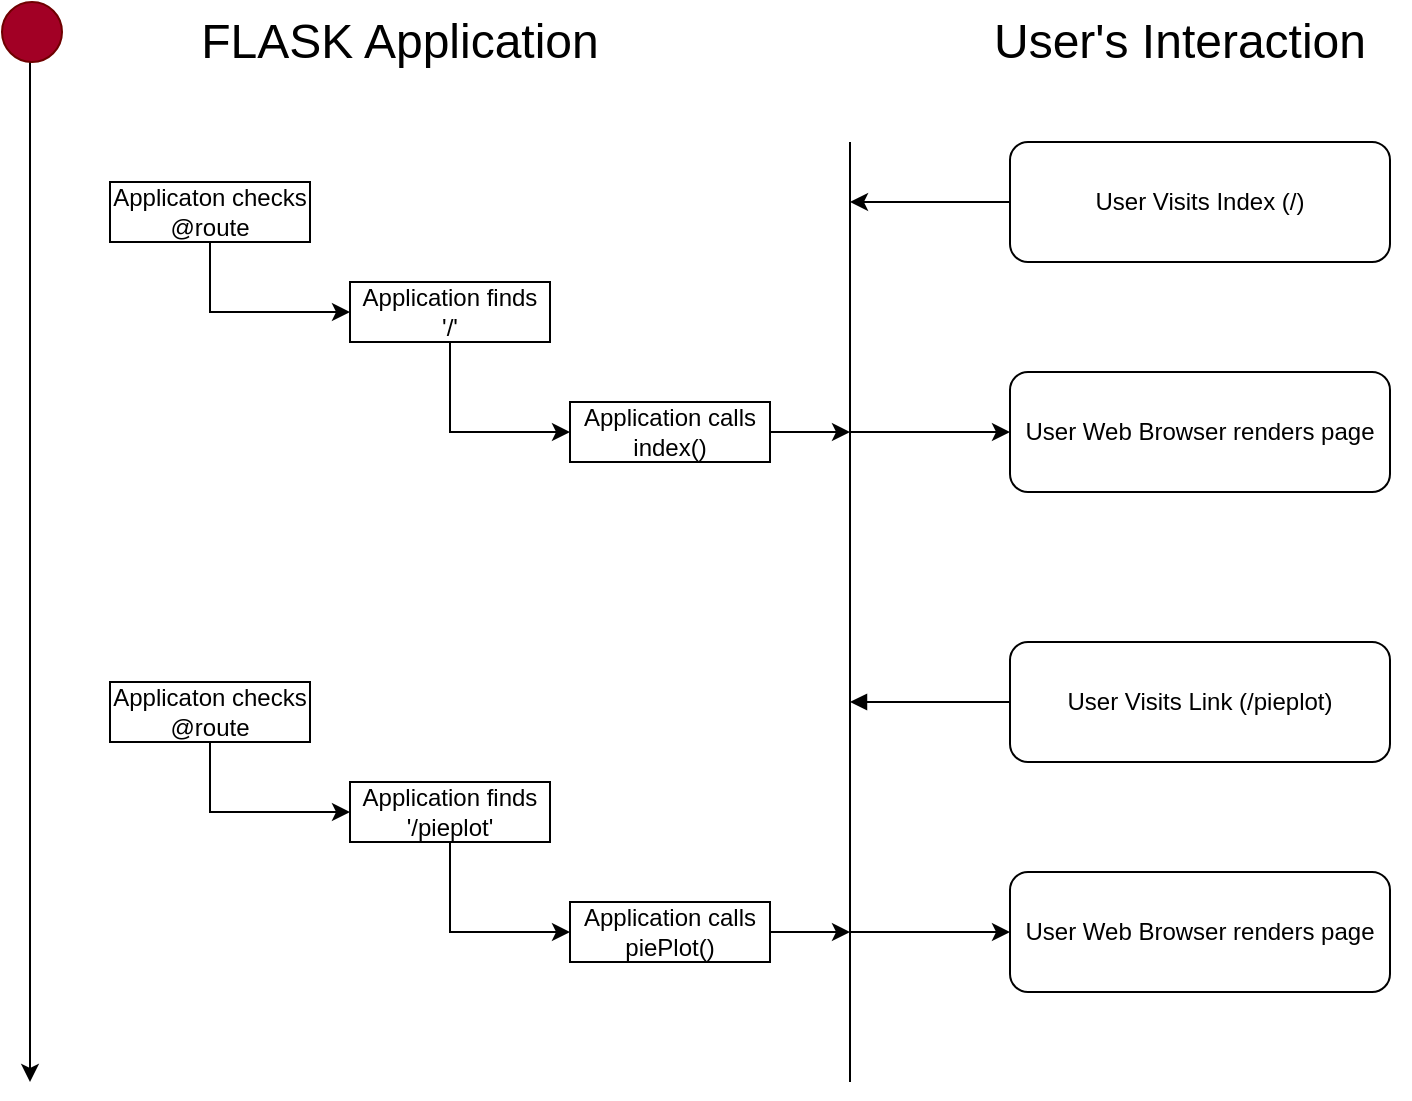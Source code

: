 <mxfile version="14.4.3" type="device"><diagram id="KsW0pxhpiz73okGTJWf9" name="FlaskFlow"><mxGraphModel dx="810" dy="485" grid="1" gridSize="10" guides="1" tooltips="1" connect="1" arrows="1" fold="1" page="1" pageScale="1" pageWidth="850" pageHeight="1100" math="0" shadow="0"><root><mxCell id="0"/><mxCell id="1" parent="0"/><mxCell id="biS_d7fFAUukPp_M0tQl-3" value="" style="endArrow=classic;html=1;" edge="1" parent="1"><mxGeometry width="50" height="50" relative="1" as="geometry"><mxPoint x="70" y="170" as="sourcePoint"/><mxPoint x="70" y="680" as="targetPoint"/></mxGeometry></mxCell><mxCell id="biS_d7fFAUukPp_M0tQl-12" style="edgeStyle=orthogonalEdgeStyle;rounded=0;orthogonalLoop=1;jettySize=auto;html=1;" edge="1" parent="1" source="biS_d7fFAUukPp_M0tQl-5"><mxGeometry relative="1" as="geometry"><mxPoint x="480" y="240" as="targetPoint"/></mxGeometry></mxCell><mxCell id="biS_d7fFAUukPp_M0tQl-5" value="User Visits Index (/)" style="rounded=1;whiteSpace=wrap;html=1;" vertex="1" parent="1"><mxGeometry x="560" y="210" width="190" height="60" as="geometry"/></mxCell><mxCell id="biS_d7fFAUukPp_M0tQl-6" value="" style="endArrow=none;html=1;" edge="1" parent="1"><mxGeometry width="50" height="50" relative="1" as="geometry"><mxPoint x="480" y="680" as="sourcePoint"/><mxPoint x="480" y="210" as="targetPoint"/></mxGeometry></mxCell><mxCell id="biS_d7fFAUukPp_M0tQl-10" style="edgeStyle=orthogonalEdgeStyle;rounded=0;orthogonalLoop=1;jettySize=auto;html=1;entryX=0;entryY=0.5;entryDx=0;entryDy=0;exitX=0.5;exitY=1;exitDx=0;exitDy=0;" edge="1" parent="1" source="biS_d7fFAUukPp_M0tQl-7" target="biS_d7fFAUukPp_M0tQl-8"><mxGeometry relative="1" as="geometry"/></mxCell><mxCell id="biS_d7fFAUukPp_M0tQl-7" value="Applicaton checks @route" style="rounded=0;whiteSpace=wrap;html=1;" vertex="1" parent="1"><mxGeometry x="110" y="230" width="100" height="30" as="geometry"/></mxCell><mxCell id="biS_d7fFAUukPp_M0tQl-11" style="edgeStyle=orthogonalEdgeStyle;rounded=0;orthogonalLoop=1;jettySize=auto;html=1;entryX=0;entryY=0.5;entryDx=0;entryDy=0;exitX=0.5;exitY=1;exitDx=0;exitDy=0;" edge="1" parent="1" source="biS_d7fFAUukPp_M0tQl-8" target="biS_d7fFAUukPp_M0tQl-9"><mxGeometry relative="1" as="geometry"/></mxCell><mxCell id="biS_d7fFAUukPp_M0tQl-8" value="Application finds '/'" style="rounded=0;whiteSpace=wrap;html=1;" vertex="1" parent="1"><mxGeometry x="230" y="280" width="100" height="30" as="geometry"/></mxCell><mxCell id="biS_d7fFAUukPp_M0tQl-13" style="edgeStyle=orthogonalEdgeStyle;rounded=0;orthogonalLoop=1;jettySize=auto;html=1;" edge="1" parent="1" source="biS_d7fFAUukPp_M0tQl-9"><mxGeometry relative="1" as="geometry"><mxPoint x="480" y="355" as="targetPoint"/></mxGeometry></mxCell><mxCell id="biS_d7fFAUukPp_M0tQl-9" value="Application calls index()" style="rounded=0;whiteSpace=wrap;html=1;" vertex="1" parent="1"><mxGeometry x="340" y="340" width="100" height="30" as="geometry"/></mxCell><mxCell id="biS_d7fFAUukPp_M0tQl-15" style="edgeStyle=orthogonalEdgeStyle;rounded=0;orthogonalLoop=1;jettySize=auto;html=1;endArrow=none;endFill=0;startArrow=classic;startFill=1;" edge="1" parent="1" source="biS_d7fFAUukPp_M0tQl-14"><mxGeometry relative="1" as="geometry"><mxPoint x="480" y="355" as="targetPoint"/></mxGeometry></mxCell><mxCell id="biS_d7fFAUukPp_M0tQl-14" value="User Web Browser renders page" style="rounded=1;whiteSpace=wrap;html=1;" vertex="1" parent="1"><mxGeometry x="560" y="325" width="190" height="60" as="geometry"/></mxCell><mxCell id="biS_d7fFAUukPp_M0tQl-28" style="edgeStyle=orthogonalEdgeStyle;rounded=0;orthogonalLoop=1;jettySize=auto;html=1;startArrow=none;startFill=0;endArrow=block;endFill=1;fontSize=24;" edge="1" parent="1" source="biS_d7fFAUukPp_M0tQl-16"><mxGeometry relative="1" as="geometry"><mxPoint x="480" y="490" as="targetPoint"/></mxGeometry></mxCell><mxCell id="biS_d7fFAUukPp_M0tQl-16" value="User Visits Link (/pieplot)" style="rounded=1;whiteSpace=wrap;html=1;" vertex="1" parent="1"><mxGeometry x="560" y="460" width="190" height="60" as="geometry"/></mxCell><mxCell id="biS_d7fFAUukPp_M0tQl-17" value="Applicaton checks @route" style="rounded=0;whiteSpace=wrap;html=1;" vertex="1" parent="1"><mxGeometry x="110" y="480" width="100" height="30" as="geometry"/></mxCell><mxCell id="biS_d7fFAUukPp_M0tQl-18" value="Application finds '/pieplot'" style="rounded=0;whiteSpace=wrap;html=1;" vertex="1" parent="1"><mxGeometry x="230" y="530" width="100" height="30" as="geometry"/></mxCell><mxCell id="biS_d7fFAUukPp_M0tQl-24" style="edgeStyle=orthogonalEdgeStyle;rounded=0;orthogonalLoop=1;jettySize=auto;html=1;" edge="1" parent="1" source="biS_d7fFAUukPp_M0tQl-19"><mxGeometry relative="1" as="geometry"><mxPoint x="480" y="605" as="targetPoint"/></mxGeometry></mxCell><mxCell id="biS_d7fFAUukPp_M0tQl-19" value="Application calls piePlot()" style="rounded=0;whiteSpace=wrap;html=1;" vertex="1" parent="1"><mxGeometry x="340" y="590" width="100" height="30" as="geometry"/></mxCell><mxCell id="biS_d7fFAUukPp_M0tQl-20" style="edgeStyle=orthogonalEdgeStyle;rounded=0;orthogonalLoop=1;jettySize=auto;html=1;entryX=0;entryY=0.5;entryDx=0;entryDy=0;exitX=0.5;exitY=1;exitDx=0;exitDy=0;" edge="1" parent="1" source="biS_d7fFAUukPp_M0tQl-17" target="biS_d7fFAUukPp_M0tQl-18"><mxGeometry relative="1" as="geometry"><mxPoint x="130" y="557.5" as="sourcePoint"/><mxPoint x="200" y="592.5" as="targetPoint"/></mxGeometry></mxCell><mxCell id="biS_d7fFAUukPp_M0tQl-21" style="edgeStyle=orthogonalEdgeStyle;rounded=0;orthogonalLoop=1;jettySize=auto;html=1;entryX=0;entryY=0.5;entryDx=0;entryDy=0;exitX=0.5;exitY=1;exitDx=0;exitDy=0;" edge="1" parent="1" source="biS_d7fFAUukPp_M0tQl-18" target="biS_d7fFAUukPp_M0tQl-19"><mxGeometry relative="1" as="geometry"><mxPoint x="250" y="607.5" as="sourcePoint"/><mxPoint x="310" y="652.5" as="targetPoint"/></mxGeometry></mxCell><mxCell id="biS_d7fFAUukPp_M0tQl-23" style="edgeStyle=orthogonalEdgeStyle;rounded=0;orthogonalLoop=1;jettySize=auto;html=1;endArrow=none;endFill=0;startArrow=classic;startFill=1;" edge="1" parent="1" source="biS_d7fFAUukPp_M0tQl-22"><mxGeometry relative="1" as="geometry"><mxPoint x="480" y="605" as="targetPoint"/></mxGeometry></mxCell><mxCell id="biS_d7fFAUukPp_M0tQl-22" value="User Web Browser renders page" style="rounded=1;whiteSpace=wrap;html=1;" vertex="1" parent="1"><mxGeometry x="560" y="575" width="190" height="60" as="geometry"/></mxCell><mxCell id="biS_d7fFAUukPp_M0tQl-25" value="FLASK Application" style="text;html=1;strokeColor=none;fillColor=none;align=center;verticalAlign=middle;whiteSpace=wrap;rounded=0;fontSize=24;" vertex="1" parent="1"><mxGeometry x="140" y="150" width="230" height="20" as="geometry"/></mxCell><mxCell id="biS_d7fFAUukPp_M0tQl-26" value="User's Interaction" style="text;html=1;strokeColor=none;fillColor=none;align=center;verticalAlign=middle;whiteSpace=wrap;rounded=0;fontSize=24;" vertex="1" parent="1"><mxGeometry x="530" y="150" width="230" height="20" as="geometry"/></mxCell><mxCell id="biS_d7fFAUukPp_M0tQl-27" value="" style="ellipse;whiteSpace=wrap;html=1;aspect=fixed;fontSize=24;fillColor=#a20025;strokeColor=#6F0000;fontColor=#ffffff;" vertex="1" parent="1"><mxGeometry x="56" y="140" width="30" height="30" as="geometry"/></mxCell></root></mxGraphModel></diagram></mxfile>
